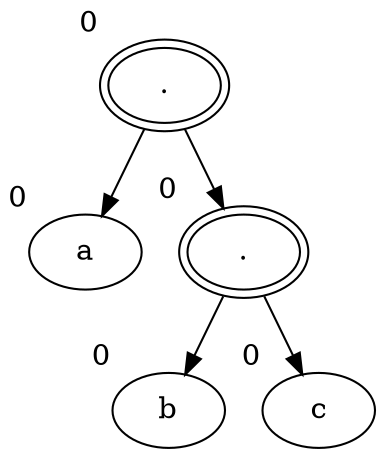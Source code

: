 digraph {
  93867109662912[label="." xlabel="0" peripheries="2"]
  93867109662960[label="a" xlabel="0" peripheries="1"]
  93867109662912  ->  93867109662960
  93867109663200[label="." xlabel="0" peripheries="2"]
  93867109662912  ->  93867109663200
  93867109663120[label="b" xlabel="0" peripheries="1"]
  93867109663200  ->  93867109663120
  93867109663280[label="c" xlabel="0" peripheries="1"]
  93867109663200  ->  93867109663280
}
